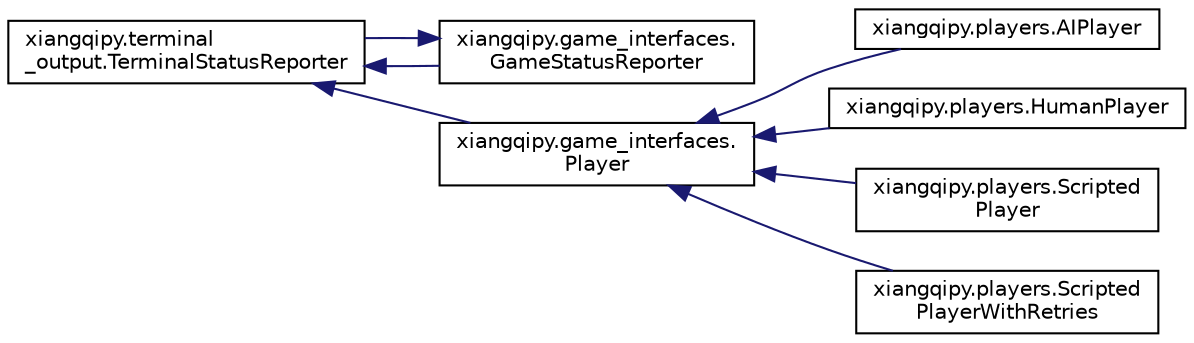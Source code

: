 digraph "Graphical Class Hierarchy"
{
 // LATEX_PDF_SIZE
  edge [fontname="Helvetica",fontsize="10",labelfontname="Helvetica",labelfontsize="10"];
  node [fontname="Helvetica",fontsize="10",shape=record];
  rankdir="LR";
  Node1 [label="abc.ABC",height=0.2,width=0.4,color="grey75", fillcolor="white", style="filled",tooltip=" "];
  Node1 -> Node0 [dir="back",color="midnightblue",fontsize="10",style="solid",fontname="Helvetica"];
  Node0 [label="xiangqipy.game_interfaces.\lGameStatusReporter",height=0.2,width=0.4,color="black", fillcolor="white", style="filled",URL="$classxiangqipy_1_1game__interfaces_1_1GameStatusReporter.html",tooltip="Reports details of a Game."];
  Node0 -> Node1 [dir="back",color="midnightblue",fontsize="10",style="solid",fontname="Helvetica"];
  Node1 [label="xiangqipy.terminal\l_output.TerminalStatusReporter",height=0.2,width=0.4,color="black", fillcolor="white", style="filled",URL="$classxiangqipy_1_1terminal__output_1_1TerminalStatusReporter.html",tooltip="Outputs a text-base game board with GamePiece locations in algebraic notation."];
  Node1 -> Node4 [dir="back",color="midnightblue",fontsize="10",style="solid",fontname="Helvetica"];
  Node4 [label="xiangqipy.game_interfaces.\lPlayer",height=0.2,width=0.4,color="black", fillcolor="white", style="filled",URL="$classxiangqipy_1_1game__interfaces_1_1Player.html",tooltip="Can take a turn in a Game."];
  Node4 -> Node5 [dir="back",color="midnightblue",fontsize="10",style="solid",fontname="Helvetica"];
  Node5 [label="xiangqipy.players.AIPlayer",height=0.2,width=0.4,color="black", fillcolor="white", style="filled",URL="$classxiangqipy_1_1players_1_1AIPlayer.html",tooltip="Proposed moves selected using an implementation of core MoveEvaluator."];
  Node4 -> Node6 [dir="back",color="midnightblue",fontsize="10",style="solid",fontname="Helvetica"];
  Node6 [label="xiangqipy.players.HumanPlayer",height=0.2,width=0.4,color="black", fillcolor="white", style="filled",URL="$classxiangqipy_1_1players_1_1HumanPlayer.html",tooltip="Uses terminal UI to propose moves."];
  Node4 -> Node7 [dir="back",color="midnightblue",fontsize="10",style="solid",fontname="Helvetica"];
  Node7 [label="xiangqipy.players.Scripted\lPlayer",height=0.2,width=0.4,color="black", fillcolor="white", style="filled",URL="$classxiangqipy_1_1players_1_1ScriptedPlayer.html",tooltip="Proposes moves sequentially from a list of algebraic notation moves."];
  Node4 -> Node8 [dir="back",color="midnightblue",fontsize="10",style="solid",fontname="Helvetica"];
  Node8 [label="xiangqipy.players.Scripted\lPlayerWithRetries",height=0.2,width=0.4,color="black", fillcolor="white", style="filled",URL="$classxiangqipy_1_1players_1_1ScriptedPlayerWithRetries.html",tooltip="Has intentionally illegal move in list, followed by legal move (for tests)."];
}
